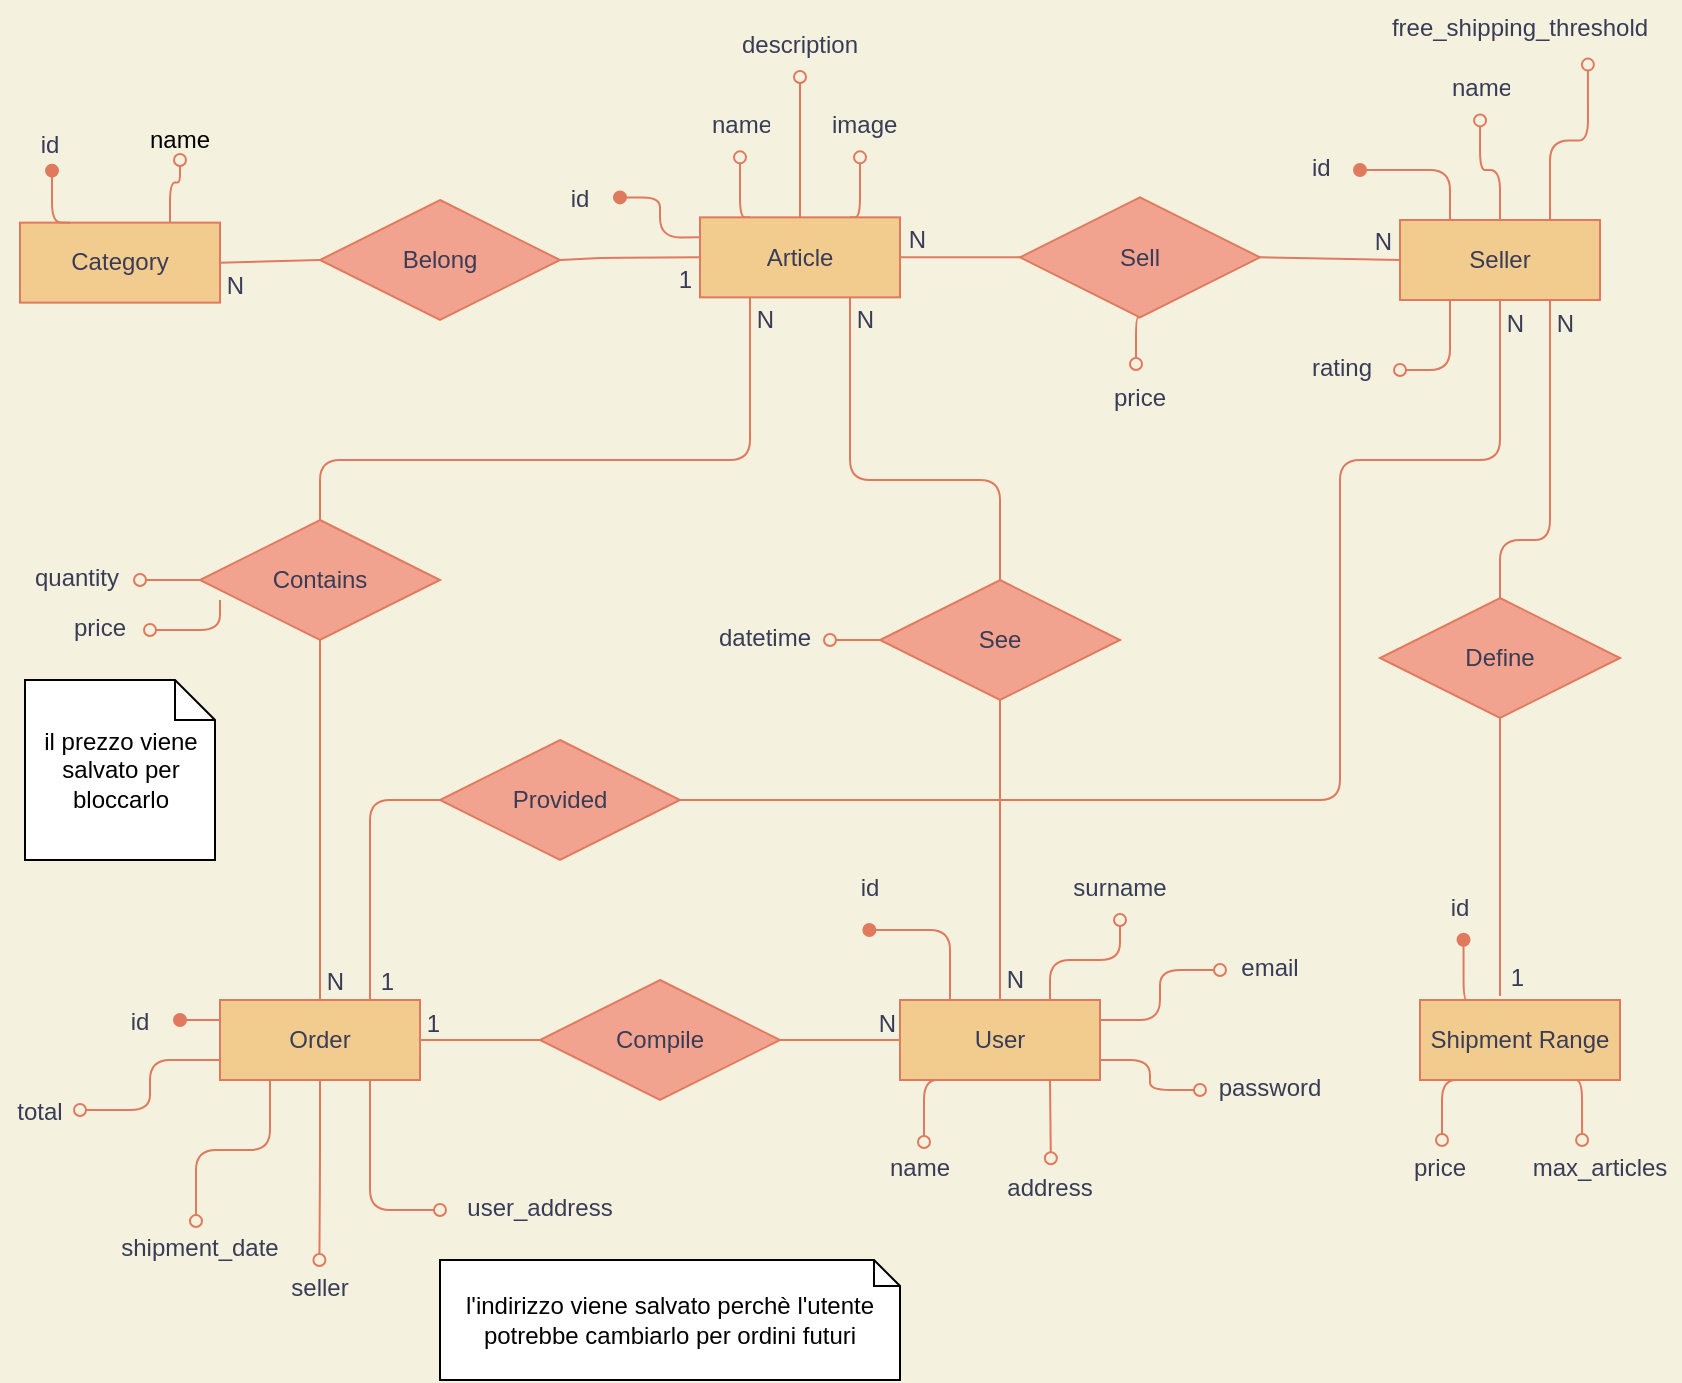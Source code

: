 <mxfile version="15.0.4" type="device"><diagram id="R2lEEEUBdFMjLlhIrx00" name="Page-1"><mxGraphModel dx="1422" dy="762" grid="1" gridSize="10" guides="1" tooltips="1" connect="1" arrows="1" fold="1" page="1" pageScale="1" pageWidth="850" pageHeight="1100" background="#F4F1DE" math="0" shadow="0" extFonts="Permanent Marker^https://fonts.googleapis.com/css?family=Permanent+Marker"><root><mxCell id="0"/><mxCell id="1" parent="0"/><mxCell id="-FKGB9jqLkH2_hyTQaql-25" style="edgeStyle=orthogonalEdgeStyle;orthogonalLoop=1;jettySize=auto;html=1;exitX=0;exitY=0.25;exitDx=0;exitDy=0;startFill=1;endArrow=oval;endFill=1;fontSize=11;labelBackgroundColor=#F4F1DE;strokeColor=#E07A5F;fontColor=#393C56;" parent="1" source="-FKGB9jqLkH2_hyTQaql-4" target="-FKGB9jqLkH2_hyTQaql-23" edge="1"><mxGeometry relative="1" as="geometry"/></mxCell><mxCell id="-FKGB9jqLkH2_hyTQaql-29" style="edgeStyle=orthogonalEdgeStyle;orthogonalLoop=1;jettySize=auto;html=1;exitX=0.5;exitY=0;exitDx=0;exitDy=0;startFill=1;endArrow=oval;endFill=0;fontSize=11;entryX=0.5;entryY=0.995;entryDx=0;entryDy=0;entryPerimeter=0;labelBackgroundColor=#F4F1DE;strokeColor=#E07A5F;fontColor=#393C56;" parent="1" source="-FKGB9jqLkH2_hyTQaql-4" target="-FKGB9jqLkH2_hyTQaql-28" edge="1"><mxGeometry relative="1" as="geometry"><mxPoint x="414" y="58.68" as="targetPoint"/></mxGeometry></mxCell><mxCell id="-FKGB9jqLkH2_hyTQaql-31" style="edgeStyle=orthogonalEdgeStyle;orthogonalLoop=1;jettySize=auto;html=1;exitX=0.75;exitY=0;exitDx=0;exitDy=0;entryX=0.4;entryY=1;entryDx=0;entryDy=0;entryPerimeter=0;startFill=1;endArrow=oval;endFill=0;fontSize=11;labelBackgroundColor=#F4F1DE;strokeColor=#E07A5F;fontColor=#393C56;" parent="1" source="-FKGB9jqLkH2_hyTQaql-4" target="-FKGB9jqLkH2_hyTQaql-30" edge="1"><mxGeometry relative="1" as="geometry"/></mxCell><mxCell id="-FKGB9jqLkH2_hyTQaql-32" style="edgeStyle=orthogonalEdgeStyle;orthogonalLoop=1;jettySize=auto;html=1;exitX=0.25;exitY=0;exitDx=0;exitDy=0;entryX=0.5;entryY=1;entryDx=0;entryDy=0;entryPerimeter=0;startFill=1;endArrow=oval;endFill=0;fontSize=11;labelBackgroundColor=#F4F1DE;strokeColor=#E07A5F;fontColor=#393C56;" parent="1" source="-FKGB9jqLkH2_hyTQaql-4" target="-FKGB9jqLkH2_hyTQaql-26" edge="1"><mxGeometry relative="1" as="geometry"/></mxCell><mxCell id="-FKGB9jqLkH2_hyTQaql-4" value="Article" style="whiteSpace=wrap;html=1;align=center;fillColor=#F2CC8F;strokeColor=#E07A5F;fontColor=#393C56;" parent="1" vertex="1"><mxGeometry x="360" y="118.68" width="100" height="40" as="geometry"/></mxCell><mxCell id="-FKGB9jqLkH2_hyTQaql-23" value="id" style="text;strokeColor=none;fillColor=none;spacingLeft=4;spacingRight=4;overflow=hidden;rotatable=0;points=[[0,0.5],[1,0.5]];portConstraint=eastwest;fontSize=12;align=center;html=0;verticalAlign=middle;fontColor=#393C56;" parent="1" vertex="1"><mxGeometry x="280" y="98.68" width="40" height="20" as="geometry"/></mxCell><mxCell id="-FKGB9jqLkH2_hyTQaql-26" value="name" style="text;strokeColor=none;fillColor=none;spacingLeft=4;spacingRight=4;overflow=hidden;rotatable=0;points=[[0,0.5],[1,0.5]];portConstraint=eastwest;fontSize=12;html=0;fontColor=#393C56;" parent="1" vertex="1"><mxGeometry x="360" y="58.68" width="40" height="30" as="geometry"/></mxCell><mxCell id="-FKGB9jqLkH2_hyTQaql-28" value="description" style="text;strokeColor=none;fillColor=none;spacingLeft=4;spacingRight=4;overflow=hidden;rotatable=0;points=[[0,0.5],[1,0.5]];portConstraint=eastwest;fontSize=12;html=0;fontColor=#393C56;" parent="1" vertex="1"><mxGeometry x="375" y="18.68" width="70" height="30" as="geometry"/></mxCell><mxCell id="-FKGB9jqLkH2_hyTQaql-30" value="image" style="text;strokeColor=none;fillColor=none;spacingLeft=4;spacingRight=4;overflow=hidden;rotatable=0;points=[[0,0.5],[1,0.5]];portConstraint=eastwest;fontSize=12;html=0;fontColor=#393C56;" parent="1" vertex="1"><mxGeometry x="420" y="58.68" width="50" height="30" as="geometry"/></mxCell><mxCell id="-FKGB9jqLkH2_hyTQaql-40" style="edgeStyle=orthogonalEdgeStyle;orthogonalLoop=1;jettySize=auto;html=1;exitX=0.25;exitY=0;exitDx=0;exitDy=0;startFill=1;endArrow=oval;endFill=1;fontSize=11;labelBackgroundColor=#F4F1DE;strokeColor=#E07A5F;fontColor=#393C56;" parent="1" source="-FKGB9jqLkH2_hyTQaql-35" target="-FKGB9jqLkH2_hyTQaql-36" edge="1"><mxGeometry relative="1" as="geometry"/></mxCell><mxCell id="-FKGB9jqLkH2_hyTQaql-41" style="edgeStyle=orthogonalEdgeStyle;orthogonalLoop=1;jettySize=auto;html=1;exitX=0.5;exitY=0;exitDx=0;exitDy=0;entryX=0.501;entryY=1.007;entryDx=0;entryDy=0;entryPerimeter=0;startFill=1;endArrow=oval;endFill=0;fontSize=11;labelBackgroundColor=#F4F1DE;strokeColor=#E07A5F;fontColor=#393C56;" parent="1" source="-FKGB9jqLkH2_hyTQaql-35" target="-FKGB9jqLkH2_hyTQaql-37" edge="1"><mxGeometry relative="1" as="geometry"/></mxCell><mxCell id="-FKGB9jqLkH2_hyTQaql-42" style="edgeStyle=orthogonalEdgeStyle;orthogonalLoop=1;jettySize=auto;html=1;exitX=0.75;exitY=0;exitDx=0;exitDy=0;startFill=1;endArrow=oval;endFill=0;fontSize=11;labelBackgroundColor=#F4F1DE;strokeColor=#E07A5F;fontColor=#393C56;entryX=0.493;entryY=1.077;entryDx=0;entryDy=0;entryPerimeter=0;" parent="1" source="-FKGB9jqLkH2_hyTQaql-35" edge="1"><mxGeometry relative="1" as="geometry"><mxPoint x="803.95" y="42.31" as="targetPoint"/><Array as="points"><mxPoint x="785" y="80.32"/><mxPoint x="804" y="80.32"/></Array></mxGeometry></mxCell><mxCell id="-FKGB9jqLkH2_hyTQaql-35" value="Seller" style="whiteSpace=wrap;html=1;align=center;verticalAlign=middle;fillColor=#F2CC8F;strokeColor=#E07A5F;fontColor=#393C56;" parent="1" vertex="1"><mxGeometry x="710" y="120" width="100" height="40" as="geometry"/></mxCell><mxCell id="-FKGB9jqLkH2_hyTQaql-36" value="id" style="text;strokeColor=none;fillColor=none;spacingLeft=4;spacingRight=4;overflow=hidden;rotatable=0;points=[[0,0.5],[1,0.5]];portConstraint=eastwest;fontSize=12;html=0;fontColor=#393C56;" parent="1" vertex="1"><mxGeometry x="660" y="80" width="30" height="30" as="geometry"/></mxCell><mxCell id="-FKGB9jqLkH2_hyTQaql-37" value="name" style="text;strokeColor=none;fillColor=none;spacingLeft=4;spacingRight=4;overflow=hidden;rotatable=0;points=[[0,0.5],[1,0.5]];portConstraint=eastwest;fontSize=12;html=0;fontColor=#393C56;" parent="1" vertex="1"><mxGeometry x="730" y="40" width="40" height="30" as="geometry"/></mxCell><mxCell id="-FKGB9jqLkH2_hyTQaql-38" value="rating" style="text;strokeColor=none;fillColor=none;spacingLeft=4;spacingRight=4;overflow=hidden;rotatable=0;points=[[0,0.5],[1,0.5]];portConstraint=eastwest;fontSize=12;html=0;fontColor=#393C56;" parent="1" vertex="1"><mxGeometry x="660" y="180" width="50" height="30" as="geometry"/></mxCell><mxCell id="-FKGB9jqLkH2_hyTQaql-39" value="free_shipping_threshold" style="text;strokeColor=none;fillColor=none;spacingLeft=4;spacingRight=4;overflow=hidden;rotatable=0;points=[[0,0.5],[1,0.5]];portConstraint=eastwest;fontSize=12;html=0;align=center;fontColor=#393C56;" parent="1" vertex="1"><mxGeometry x="695" y="10.0" width="150" height="30" as="geometry"/></mxCell><mxCell id="-FKGB9jqLkH2_hyTQaql-50" style="edgeStyle=orthogonalEdgeStyle;orthogonalLoop=1;jettySize=auto;html=1;exitX=0.5;exitY=1;exitDx=0;exitDy=0;startFill=1;endArrow=oval;endFill=0;fontSize=11;entryX=0.45;entryY=-0.1;entryDx=0;entryDy=0;entryPerimeter=0;labelBackgroundColor=#F4F1DE;strokeColor=#E07A5F;fontColor=#393C56;" parent="1" source="-FKGB9jqLkH2_hyTQaql-45" target="-FKGB9jqLkH2_hyTQaql-51" edge="1"><mxGeometry relative="1" as="geometry"><mxPoint x="580.32" y="195.0" as="targetPoint"/></mxGeometry></mxCell><mxCell id="-FKGB9jqLkH2_hyTQaql-45" value="Sell" style="shape=rhombus;perimeter=rhombusPerimeter;whiteSpace=wrap;html=1;align=center;strokeColor=#E07A5F;fontColor=#393C56;fillColor=#F2A38F;" parent="1" vertex="1"><mxGeometry x="520" y="108.68" width="120" height="60" as="geometry"/></mxCell><mxCell id="-FKGB9jqLkH2_hyTQaql-46" value="" style="endArrow=none;html=1;fontSize=11;exitX=0;exitY=0.5;exitDx=0;exitDy=0;entryX=1;entryY=0.5;entryDx=0;entryDy=0;labelBackgroundColor=#F4F1DE;strokeColor=#E07A5F;fontColor=#393C56;" parent="1" source="-FKGB9jqLkH2_hyTQaql-45" target="-FKGB9jqLkH2_hyTQaql-4" edge="1"><mxGeometry relative="1" as="geometry"><mxPoint x="460" y="138.68" as="sourcePoint"/><mxPoint x="510" y="188.68" as="targetPoint"/></mxGeometry></mxCell><mxCell id="-FKGB9jqLkH2_hyTQaql-47" value="N" style="resizable=0;html=1;align=right;verticalAlign=bottom;spacingLeft=0;fillColor=#F2CC8F;strokeColor=#E07A5F;fontColor=#393C56;" parent="-FKGB9jqLkH2_hyTQaql-46" connectable="0" vertex="1"><mxGeometry x="1" relative="1" as="geometry"><mxPoint x="13" as="offset"/></mxGeometry></mxCell><mxCell id="-FKGB9jqLkH2_hyTQaql-48" value="" style="endArrow=none;html=1;fontSize=11;exitX=1;exitY=0.5;exitDx=0;exitDy=0;entryX=0;entryY=0.5;entryDx=0;entryDy=0;labelBackgroundColor=#F4F1DE;strokeColor=#E07A5F;fontColor=#393C56;" parent="1" source="-FKGB9jqLkH2_hyTQaql-45" target="-FKGB9jqLkH2_hyTQaql-35" edge="1"><mxGeometry relative="1" as="geometry"><mxPoint x="650" y="140.0" as="sourcePoint"/><mxPoint x="830" y="170" as="targetPoint"/></mxGeometry></mxCell><mxCell id="-FKGB9jqLkH2_hyTQaql-49" value="N" style="resizable=0;html=1;align=right;verticalAlign=bottom;fillColor=#F2CC8F;strokeColor=#E07A5F;fontColor=#393C56;" parent="-FKGB9jqLkH2_hyTQaql-48" connectable="0" vertex="1"><mxGeometry x="1" relative="1" as="geometry"><mxPoint x="-3" as="offset"/></mxGeometry></mxCell><mxCell id="-FKGB9jqLkH2_hyTQaql-51" value="price" style="text;strokeColor=none;fillColor=none;spacingLeft=4;spacingRight=4;overflow=hidden;rotatable=0;points=[[0,0.5],[1,0.5]];portConstraint=eastwest;fontSize=12;align=center;html=0;fontColor=#393C56;" parent="1" vertex="1"><mxGeometry x="560" y="195" width="40" height="30" as="geometry"/></mxCell><mxCell id="-FKGB9jqLkH2_hyTQaql-56" style="edgeStyle=orthogonalEdgeStyle;orthogonalLoop=1;jettySize=auto;html=1;exitX=0;exitY=0.25;exitDx=0;exitDy=0;startFill=1;endArrow=oval;endFill=1;fontSize=11;entryX=1;entryY=0.5;entryDx=0;entryDy=0;labelBackgroundColor=#F4F1DE;strokeColor=#E07A5F;fontColor=#393C56;" parent="1" source="-FKGB9jqLkH2_hyTQaql-52" target="-FKGB9jqLkH2_hyTQaql-53" edge="1"><mxGeometry relative="1" as="geometry"><mxPoint x="95" y="519.862" as="targetPoint"/></mxGeometry></mxCell><mxCell id="-FKGB9jqLkH2_hyTQaql-57" style="edgeStyle=orthogonalEdgeStyle;orthogonalLoop=1;jettySize=auto;html=1;exitX=0;exitY=0.75;exitDx=0;exitDy=0;entryX=1;entryY=0.5;entryDx=0;entryDy=0;startFill=1;endArrow=oval;endFill=0;fontSize=11;labelBackgroundColor=#F4F1DE;strokeColor=#E07A5F;fontColor=#393C56;" parent="1" source="-FKGB9jqLkH2_hyTQaql-52" target="-FKGB9jqLkH2_hyTQaql-54" edge="1"><mxGeometry relative="1" as="geometry"><mxPoint x="75" y="555" as="targetPoint"/></mxGeometry></mxCell><mxCell id="-FKGB9jqLkH2_hyTQaql-58" style="edgeStyle=orthogonalEdgeStyle;orthogonalLoop=1;jettySize=auto;html=1;exitX=0.25;exitY=1;exitDx=0;exitDy=0;startFill=1;endArrow=oval;endFill=0;fontSize=11;entryX=0.48;entryY=0.018;entryDx=0;entryDy=0;entryPerimeter=0;labelBackgroundColor=#F4F1DE;strokeColor=#E07A5F;fontColor=#393C56;" parent="1" source="-FKGB9jqLkH2_hyTQaql-52" target="-FKGB9jqLkH2_hyTQaql-55" edge="1"><mxGeometry relative="1" as="geometry"><mxPoint x="133" y="616" as="targetPoint"/></mxGeometry></mxCell><mxCell id="-FKGB9jqLkH2_hyTQaql-52" value="Order" style="whiteSpace=wrap;html=1;align=center;fillColor=#F2CC8F;strokeColor=#E07A5F;fontColor=#393C56;" parent="1" vertex="1"><mxGeometry x="120" y="510" width="100" height="40" as="geometry"/></mxCell><mxCell id="-FKGB9jqLkH2_hyTQaql-53" value="id" style="text;strokeColor=none;fillColor=none;spacingLeft=4;spacingRight=4;overflow=hidden;rotatable=0;points=[[0,0.5],[1,0.5]];portConstraint=eastwest;fontSize=12;align=center;html=0;verticalAlign=middle;fontColor=#393C56;" parent="1" vertex="1"><mxGeometry x="60" y="510" width="40" height="20" as="geometry"/></mxCell><mxCell id="-FKGB9jqLkH2_hyTQaql-54" value="total" style="text;strokeColor=none;fillColor=none;spacingLeft=4;spacingRight=4;overflow=hidden;rotatable=0;points=[[0,0.5],[1,0.5]];portConstraint=eastwest;fontSize=12;align=center;html=0;verticalAlign=middle;fontColor=#393C56;" parent="1" vertex="1"><mxGeometry x="10" y="550" width="40" height="30" as="geometry"/></mxCell><mxCell id="-FKGB9jqLkH2_hyTQaql-55" value="shipment_date&#10;" style="text;strokeColor=none;fillColor=none;spacingLeft=4;spacingRight=4;overflow=hidden;rotatable=0;points=[[0,0.5],[1,0.5]];portConstraint=eastwest;fontSize=12;align=center;html=0;fontColor=#393C56;" parent="1" vertex="1"><mxGeometry x="60" y="620" width="100" height="30" as="geometry"/></mxCell><mxCell id="-FKGB9jqLkH2_hyTQaql-98" style="edgeStyle=orthogonalEdgeStyle;orthogonalLoop=1;jettySize=auto;html=1;entryX=1;entryY=0.5;entryDx=0;entryDy=0;startFill=1;endArrow=oval;endFill=0;fontSize=11;labelBackgroundColor=#F4F1DE;strokeColor=#E07A5F;fontColor=#393C56;" parent="1" source="-FKGB9jqLkH2_hyTQaql-59" target="-FKGB9jqLkH2_hyTQaql-68" edge="1"><mxGeometry relative="1" as="geometry"/></mxCell><mxCell id="-FKGB9jqLkH2_hyTQaql-59" value="Contains" style="shape=rhombus;perimeter=rhombusPerimeter;whiteSpace=wrap;html=1;align=center;strokeColor=#E07A5F;fontColor=#393C56;fillColor=#F2A38F;" parent="1" vertex="1"><mxGeometry x="110" y="270" width="120" height="60" as="geometry"/></mxCell><mxCell id="-FKGB9jqLkH2_hyTQaql-63" value="" style="endArrow=none;html=1;fontSize=11;exitX=0.5;exitY=1;exitDx=0;exitDy=0;entryX=0.5;entryY=0;entryDx=0;entryDy=0;labelBackgroundColor=#F4F1DE;strokeColor=#E07A5F;fontColor=#393C56;" parent="1" source="-FKGB9jqLkH2_hyTQaql-59" target="-FKGB9jqLkH2_hyTQaql-52" edge="1"><mxGeometry relative="1" as="geometry"><mxPoint x="250" y="280" as="sourcePoint"/><mxPoint x="410" y="280" as="targetPoint"/></mxGeometry></mxCell><mxCell id="-FKGB9jqLkH2_hyTQaql-64" value="N" style="resizable=0;html=1;align=right;verticalAlign=bottom;fillColor=#F2CC8F;strokeColor=#E07A5F;fontColor=#393C56;" parent="-FKGB9jqLkH2_hyTQaql-63" connectable="0" vertex="1"><mxGeometry x="1" relative="1" as="geometry"><mxPoint x="12" y="-0.34" as="offset"/></mxGeometry></mxCell><mxCell id="-FKGB9jqLkH2_hyTQaql-65" value="" style="endArrow=none;html=1;fontSize=11;exitX=0.5;exitY=0;exitDx=0;exitDy=0;labelBackgroundColor=#F4F1DE;strokeColor=#E07A5F;fontColor=#393C56;entryX=0.25;entryY=1;entryDx=0;entryDy=0;" parent="1" source="-FKGB9jqLkH2_hyTQaql-59" target="-FKGB9jqLkH2_hyTQaql-4" edge="1"><mxGeometry relative="1" as="geometry"><mxPoint x="280" y="250" as="sourcePoint"/><mxPoint x="440" y="250" as="targetPoint"/><Array as="points"><mxPoint x="170" y="240"/><mxPoint x="385" y="240"/></Array></mxGeometry></mxCell><mxCell id="-FKGB9jqLkH2_hyTQaql-66" value="N" style="resizable=0;html=1;align=right;verticalAlign=bottom;fillColor=#F2CC8F;strokeColor=#E07A5F;fontColor=#393C56;" parent="-FKGB9jqLkH2_hyTQaql-65" connectable="0" vertex="1"><mxGeometry x="1" relative="1" as="geometry"><mxPoint x="12" y="20.34" as="offset"/></mxGeometry></mxCell><mxCell id="-FKGB9jqLkH2_hyTQaql-68" value="quantity" style="text;strokeColor=none;fillColor=none;spacingLeft=4;spacingRight=7;overflow=hidden;rotatable=0;points=[[0,0.5],[1,0.5]];portConstraint=eastwest;fontSize=12;align=center;html=0;fontColor=#393C56;" parent="1" vertex="1"><mxGeometry x="20" y="285" width="60" height="30" as="geometry"/></mxCell><mxCell id="-FKGB9jqLkH2_hyTQaql-76" style="edgeStyle=orthogonalEdgeStyle;orthogonalLoop=1;jettySize=auto;html=1;exitX=0.25;exitY=1;exitDx=0;exitDy=0;entryX=0.55;entryY=0.033;entryDx=0;entryDy=0;entryPerimeter=0;startFill=1;endArrow=oval;endFill=0;fontSize=11;labelBackgroundColor=#F4F1DE;strokeColor=#E07A5F;fontColor=#393C56;" parent="1" source="-FKGB9jqLkH2_hyTQaql-69" target="-FKGB9jqLkH2_hyTQaql-71" edge="1"><mxGeometry relative="1" as="geometry"><mxPoint x="510" y="475" as="targetPoint"/></mxGeometry></mxCell><mxCell id="-FKGB9jqLkH2_hyTQaql-77" style="edgeStyle=orthogonalEdgeStyle;orthogonalLoop=1;jettySize=auto;html=1;exitX=0.75;exitY=0;exitDx=0;exitDy=0;entryX=0.5;entryY=1;entryDx=0;entryDy=0;entryPerimeter=0;startFill=1;endArrow=oval;endFill=0;fontSize=11;labelBackgroundColor=#F4F1DE;strokeColor=#E07A5F;fontColor=#393C56;" parent="1" source="-FKGB9jqLkH2_hyTQaql-69" target="-FKGB9jqLkH2_hyTQaql-72" edge="1"><mxGeometry relative="1" as="geometry"/></mxCell><mxCell id="-FKGB9jqLkH2_hyTQaql-78" style="edgeStyle=orthogonalEdgeStyle;orthogonalLoop=1;jettySize=auto;html=1;exitX=1;exitY=0.25;exitDx=0;exitDy=0;entryX=0;entryY=0.5;entryDx=0;entryDy=0;startFill=1;endArrow=oval;endFill=0;fontSize=11;labelBackgroundColor=#F4F1DE;strokeColor=#E07A5F;fontColor=#393C56;" parent="1" source="-FKGB9jqLkH2_hyTQaql-69" target="-FKGB9jqLkH2_hyTQaql-73" edge="1"><mxGeometry relative="1" as="geometry"/></mxCell><mxCell id="-FKGB9jqLkH2_hyTQaql-79" style="edgeStyle=orthogonalEdgeStyle;orthogonalLoop=1;jettySize=auto;html=1;exitX=1;exitY=0.75;exitDx=0;exitDy=0;entryX=0;entryY=0.5;entryDx=0;entryDy=0;startFill=1;endArrow=oval;endFill=0;fontSize=11;labelBackgroundColor=#F4F1DE;strokeColor=#E07A5F;fontColor=#393C56;" parent="1" source="-FKGB9jqLkH2_hyTQaql-69" target="-FKGB9jqLkH2_hyTQaql-74" edge="1"><mxGeometry relative="1" as="geometry"><mxPoint x="620" y="555" as="targetPoint"/></mxGeometry></mxCell><mxCell id="-FKGB9jqLkH2_hyTQaql-80" style="edgeStyle=orthogonalEdgeStyle;orthogonalLoop=1;jettySize=auto;html=1;exitX=0.75;exitY=1;exitDx=0;exitDy=0;startFill=1;endArrow=oval;endFill=0;fontSize=11;entryX=0.506;entryY=-0.028;entryDx=0;entryDy=0;entryPerimeter=0;labelBackgroundColor=#F4F1DE;strokeColor=#E07A5F;fontColor=#393C56;" parent="1" source="-FKGB9jqLkH2_hyTQaql-69" target="-FKGB9jqLkH2_hyTQaql-75" edge="1"><mxGeometry relative="1" as="geometry"><mxPoint x="541" y="630" as="targetPoint"/></mxGeometry></mxCell><mxCell id="-FKGB9jqLkH2_hyTQaql-81" style="edgeStyle=orthogonalEdgeStyle;orthogonalLoop=1;jettySize=auto;html=1;exitX=0.25;exitY=0;exitDx=0;exitDy=0;entryX=0.492;entryY=1.167;entryDx=0;entryDy=0;entryPerimeter=0;startFill=1;endArrow=oval;endFill=1;fontSize=11;labelBackgroundColor=#F4F1DE;strokeColor=#E07A5F;fontColor=#393C56;" parent="1" source="-FKGB9jqLkH2_hyTQaql-69" target="-FKGB9jqLkH2_hyTQaql-70" edge="1"><mxGeometry relative="1" as="geometry"><mxPoint x="449.68" y="474.34" as="targetPoint"/></mxGeometry></mxCell><mxCell id="-FKGB9jqLkH2_hyTQaql-69" value="User" style="whiteSpace=wrap;html=1;align=center;fillColor=#F2CC8F;strokeColor=#E07A5F;fontColor=#393C56;" parent="1" vertex="1"><mxGeometry x="460" y="510" width="100" height="40" as="geometry"/></mxCell><mxCell id="-FKGB9jqLkH2_hyTQaql-70" value="id" style="text;strokeColor=none;fillColor=none;spacingLeft=4;spacingRight=4;overflow=hidden;rotatable=0;points=[[0,0.5],[1,0.5]];portConstraint=eastwest;fontSize=12;align=center;html=0;fontColor=#393C56;" parent="1" vertex="1"><mxGeometry x="425" y="440" width="40" height="30" as="geometry"/></mxCell><mxCell id="-FKGB9jqLkH2_hyTQaql-71" value="name" style="text;strokeColor=none;fillColor=none;spacingLeft=4;spacingRight=4;overflow=hidden;rotatable=0;points=[[0,0.5],[1,0.5]];portConstraint=eastwest;fontSize=12;align=center;html=0;fontColor=#393C56;" parent="1" vertex="1"><mxGeometry x="450" y="580" width="40" height="30" as="geometry"/></mxCell><mxCell id="-FKGB9jqLkH2_hyTQaql-72" value="surname" style="text;strokeColor=none;fillColor=none;spacingLeft=4;spacingRight=4;overflow=hidden;rotatable=0;points=[[0,0.5],[1,0.5]];portConstraint=eastwest;fontSize=12;align=center;html=0;fontColor=#393C56;" parent="1" vertex="1"><mxGeometry x="540" y="440" width="60" height="30" as="geometry"/></mxCell><mxCell id="-FKGB9jqLkH2_hyTQaql-73" value="email" style="text;strokeColor=none;fillColor=none;spacingLeft=4;spacingRight=4;overflow=hidden;rotatable=0;points=[[0,0.5],[1,0.5]];portConstraint=eastwest;fontSize=12;align=center;html=0;fontColor=#393C56;" parent="1" vertex="1"><mxGeometry x="620" y="480" width="50" height="30" as="geometry"/></mxCell><mxCell id="-FKGB9jqLkH2_hyTQaql-74" value="password" style="text;strokeColor=none;fillColor=none;spacingLeft=4;spacingRight=4;overflow=hidden;rotatable=0;points=[[0,0.5],[1,0.5]];portConstraint=eastwest;fontSize=12;align=center;html=0;fontColor=#393C56;" parent="1" vertex="1"><mxGeometry x="610" y="540" width="70" height="30" as="geometry"/></mxCell><mxCell id="-FKGB9jqLkH2_hyTQaql-75" value="address" style="text;strokeColor=none;fillColor=none;spacingLeft=4;spacingRight=4;overflow=hidden;rotatable=0;points=[[0,0.5],[1,0.5]];portConstraint=eastwest;fontSize=12;align=center;html=0;fontColor=#393C56;" parent="1" vertex="1"><mxGeometry x="500" y="590" width="70" height="30" as="geometry"/></mxCell><mxCell id="-FKGB9jqLkH2_hyTQaql-82" value="Compile" style="shape=rhombus;perimeter=rhombusPerimeter;whiteSpace=wrap;html=1;align=center;strokeColor=#E07A5F;fontColor=#393C56;fillColor=#F2A38F;" parent="1" vertex="1"><mxGeometry x="280" y="500" width="120" height="60" as="geometry"/></mxCell><mxCell id="-FKGB9jqLkH2_hyTQaql-83" value="" style="endArrow=none;html=1;fontSize=11;entryX=0;entryY=0.5;entryDx=0;entryDy=0;exitX=1;exitY=0.5;exitDx=0;exitDy=0;labelBackgroundColor=#F4F1DE;strokeColor=#E07A5F;fontColor=#393C56;" parent="1" source="-FKGB9jqLkH2_hyTQaql-82" target="-FKGB9jqLkH2_hyTQaql-69" edge="1"><mxGeometry relative="1" as="geometry"><mxPoint x="390" y="550" as="sourcePoint"/><mxPoint x="550" y="550" as="targetPoint"/></mxGeometry></mxCell><mxCell id="-FKGB9jqLkH2_hyTQaql-84" value="N" style="resizable=0;html=1;align=right;verticalAlign=bottom;rotation=0;fillColor=#F2CC8F;strokeColor=#E07A5F;fontColor=#393C56;" parent="-FKGB9jqLkH2_hyTQaql-83" connectable="0" vertex="1"><mxGeometry x="1" relative="1" as="geometry"><mxPoint x="-2" as="offset"/></mxGeometry></mxCell><mxCell id="-FKGB9jqLkH2_hyTQaql-85" value="" style="endArrow=none;html=1;fontSize=11;entryX=1;entryY=0.5;entryDx=0;entryDy=0;exitX=0;exitY=0.5;exitDx=0;exitDy=0;labelBackgroundColor=#F4F1DE;strokeColor=#E07A5F;fontColor=#393C56;" parent="1" source="-FKGB9jqLkH2_hyTQaql-82" target="-FKGB9jqLkH2_hyTQaql-52" edge="1"><mxGeometry relative="1" as="geometry"><mxPoint x="250" y="600" as="sourcePoint"/><mxPoint x="410" y="600" as="targetPoint"/></mxGeometry></mxCell><mxCell id="-FKGB9jqLkH2_hyTQaql-86" value="1" style="resizable=0;html=1;align=right;verticalAlign=bottom;fillColor=#F2CC8F;strokeColor=#E07A5F;fontColor=#393C56;" parent="-FKGB9jqLkH2_hyTQaql-85" connectable="0" vertex="1"><mxGeometry x="1" relative="1" as="geometry"><mxPoint x="10" as="offset"/></mxGeometry></mxCell><mxCell id="-FKGB9jqLkH2_hyTQaql-93" style="edgeStyle=orthogonalEdgeStyle;orthogonalLoop=1;jettySize=auto;html=1;exitX=0.25;exitY=0;exitDx=0;exitDy=0;entryX=0.544;entryY=0.995;entryDx=0;entryDy=0;startFill=1;endArrow=oval;endFill=1;fontSize=11;entryPerimeter=0;labelBackgroundColor=#F4F1DE;strokeColor=#E07A5F;fontColor=#393C56;" parent="1" source="-FKGB9jqLkH2_hyTQaql-87" target="-FKGB9jqLkH2_hyTQaql-91" edge="1"><mxGeometry relative="1" as="geometry"/></mxCell><mxCell id="-FKGB9jqLkH2_hyTQaql-95" style="edgeStyle=orthogonalEdgeStyle;orthogonalLoop=1;jettySize=auto;html=1;exitX=0.75;exitY=1;exitDx=0;exitDy=0;startFill=1;endArrow=oval;endFill=0;fontSize=11;entryX=0.513;entryY=0;entryDx=0;entryDy=0;entryPerimeter=0;labelBackgroundColor=#F4F1DE;strokeColor=#E07A5F;fontColor=#393C56;" parent="1" source="-FKGB9jqLkH2_hyTQaql-87" edge="1"><mxGeometry relative="1" as="geometry"><mxPoint x="801.04" y="580" as="targetPoint"/></mxGeometry></mxCell><mxCell id="-FKGB9jqLkH2_hyTQaql-96" style="edgeStyle=orthogonalEdgeStyle;orthogonalLoop=1;jettySize=auto;html=1;exitX=0.25;exitY=1;exitDx=0;exitDy=0;entryX=0.525;entryY=0;entryDx=0;entryDy=0;entryPerimeter=0;startFill=1;endArrow=oval;endFill=0;fontSize=11;labelBackgroundColor=#F4F1DE;strokeColor=#E07A5F;fontColor=#393C56;" parent="1" source="-FKGB9jqLkH2_hyTQaql-87" target="-FKGB9jqLkH2_hyTQaql-92" edge="1"><mxGeometry relative="1" as="geometry"><mxPoint x="720.48" y="590.33" as="targetPoint"/></mxGeometry></mxCell><mxCell id="-FKGB9jqLkH2_hyTQaql-87" value="Shipment Range" style="whiteSpace=wrap;html=1;align=center;fillColor=#F2CC8F;strokeColor=#E07A5F;fontColor=#393C56;" parent="1" vertex="1"><mxGeometry x="720" y="510" width="100" height="40" as="geometry"/></mxCell><mxCell id="-FKGB9jqLkH2_hyTQaql-89" value="max_articles" style="text;strokeColor=none;fillColor=none;spacingLeft=4;spacingRight=4;overflow=hidden;rotatable=0;points=[[0,0.5],[1,0.5]];portConstraint=eastwest;fontSize=12;align=center;html=0;fontColor=#393C56;" parent="1" vertex="1"><mxGeometry x="770" y="580" width="80" height="30" as="geometry"/></mxCell><mxCell id="-FKGB9jqLkH2_hyTQaql-91" value="id" style="text;strokeColor=none;fillColor=none;spacingLeft=4;spacingRight=4;overflow=hidden;rotatable=0;points=[[0,0.5],[1,0.5]];portConstraint=eastwest;fontSize=12;align=center;html=0;fontColor=#393C56;" parent="1" vertex="1"><mxGeometry x="720" y="450" width="40" height="30" as="geometry"/></mxCell><mxCell id="-FKGB9jqLkH2_hyTQaql-92" value="price" style="text;strokeColor=none;fillColor=none;spacingLeft=4;spacingRight=4;overflow=hidden;rotatable=0;points=[[0,0.5],[1,0.5]];portConstraint=eastwest;fontSize=12;align=center;html=0;fontColor=#393C56;" parent="1" vertex="1"><mxGeometry x="710" y="580" width="40" height="30" as="geometry"/></mxCell><mxCell id="-FKGB9jqLkH2_hyTQaql-97" value="Define" style="shape=rhombus;perimeter=rhombusPerimeter;whiteSpace=wrap;html=1;align=center;strokeColor=#E07A5F;fontColor=#393C56;fillColor=#F2A38F;" parent="1" vertex="1"><mxGeometry x="700" y="309" width="120" height="60" as="geometry"/></mxCell><mxCell id="3" value="seller" style="text;strokeColor=none;fillColor=none;spacingLeft=4;spacingRight=4;overflow=hidden;rotatable=0;points=[[0,0.5],[1,0.5]];portConstraint=eastwest;fontSize=12;align=center;html=0;fontColor=#393C56;" parent="1" vertex="1"><mxGeometry x="120" y="640" width="100" height="30" as="geometry"/></mxCell><mxCell id="4" value="user_address" style="text;strokeColor=none;fillColor=none;spacingLeft=4;spacingRight=4;overflow=hidden;rotatable=0;points=[[0,0.5],[1,0.5]];portConstraint=eastwest;fontSize=12;align=center;html=0;fontColor=#393C56;" parent="1" vertex="1"><mxGeometry x="230" y="600" width="100" height="30" as="geometry"/></mxCell><mxCell id="7" style="edgeStyle=orthogonalEdgeStyle;orthogonalLoop=1;jettySize=auto;html=1;startFill=1;endArrow=oval;endFill=0;fontSize=11;entryX=0.497;entryY=0;entryDx=0;entryDy=0;entryPerimeter=0;labelBackgroundColor=#F4F1DE;strokeColor=#E07A5F;fontColor=#393C56;exitX=0.5;exitY=1;exitDx=0;exitDy=0;" parent="1" source="-FKGB9jqLkH2_hyTQaql-52" target="3" edge="1"><mxGeometry relative="1" as="geometry"><mxPoint x="169.71" y="680.54" as="targetPoint"/><mxPoint x="169.71" y="560" as="sourcePoint"/></mxGeometry></mxCell><mxCell id="8" style="edgeStyle=orthogonalEdgeStyle;orthogonalLoop=1;jettySize=auto;html=1;exitX=0.75;exitY=1;exitDx=0;exitDy=0;startFill=1;endArrow=oval;endFill=0;fontSize=11;labelBackgroundColor=#F4F1DE;strokeColor=#E07A5F;fontColor=#393C56;" parent="1" source="-FKGB9jqLkH2_hyTQaql-52" target="4" edge="1"><mxGeometry relative="1" as="geometry"><mxPoint x="220" y="650" as="targetPoint"/><mxPoint x="257" y="579.46" as="sourcePoint"/></mxGeometry></mxCell><mxCell id="ugfhqJx1WZhPLG2zEnfz-8" value="Category" style="whiteSpace=wrap;html=1;align=center;fillColor=#F2CC8F;strokeColor=#E07A5F;fontColor=#393C56;" vertex="1" parent="1"><mxGeometry x="20" y="121.32" width="100" height="40" as="geometry"/></mxCell><mxCell id="ugfhqJx1WZhPLG2zEnfz-9" style="edgeStyle=orthogonalEdgeStyle;orthogonalLoop=1;jettySize=auto;html=1;entryX=1;entryY=0.5;entryDx=0;entryDy=0;startFill=1;endArrow=oval;endFill=0;fontSize=11;labelBackgroundColor=#F4F1DE;strokeColor=#E07A5F;fontColor=#393C56;exitX=0.25;exitY=1;exitDx=0;exitDy=0;" edge="1" parent="1" source="-FKGB9jqLkH2_hyTQaql-35" target="-FKGB9jqLkH2_hyTQaql-38"><mxGeometry relative="1" as="geometry"><mxPoint x="760" y="210" as="sourcePoint"/><mxPoint x="760.04" y="80.21" as="targetPoint"/></mxGeometry></mxCell><mxCell id="ugfhqJx1WZhPLG2zEnfz-10" value="" style="endArrow=none;html=1;fontSize=11;exitX=0.5;exitY=0;exitDx=0;exitDy=0;labelBackgroundColor=#F4F1DE;strokeColor=#E07A5F;fontColor=#393C56;entryX=0.75;entryY=1;entryDx=0;entryDy=0;" edge="1" parent="1" source="-FKGB9jqLkH2_hyTQaql-97" target="-FKGB9jqLkH2_hyTQaql-35"><mxGeometry relative="1" as="geometry"><mxPoint x="180" y="280" as="sourcePoint"/><mxPoint x="256.293" y="168.68" as="targetPoint"/><Array as="points"><mxPoint x="760" y="280"/><mxPoint x="785" y="280"/></Array></mxGeometry></mxCell><mxCell id="ugfhqJx1WZhPLG2zEnfz-11" value="N" style="resizable=0;html=1;align=right;verticalAlign=bottom;fillColor=#F2CC8F;strokeColor=#E07A5F;fontColor=#393C56;" connectable="0" vertex="1" parent="ugfhqJx1WZhPLG2zEnfz-10"><mxGeometry x="1" relative="1" as="geometry"><mxPoint x="12" y="20.34" as="offset"/></mxGeometry></mxCell><mxCell id="ugfhqJx1WZhPLG2zEnfz-12" value="" style="endArrow=none;html=1;fontSize=11;exitX=0.5;exitY=1;exitDx=0;exitDy=0;labelBackgroundColor=#F4F1DE;strokeColor=#E07A5F;fontColor=#393C56;entryX=0.4;entryY=-0.05;entryDx=0;entryDy=0;entryPerimeter=0;" edge="1" parent="1" source="-FKGB9jqLkH2_hyTQaql-97" target="-FKGB9jqLkH2_hyTQaql-87"><mxGeometry relative="1" as="geometry"><mxPoint x="770" y="260" as="sourcePoint"/><mxPoint x="770" y="170" as="targetPoint"/><Array as="points"/></mxGeometry></mxCell><mxCell id="ugfhqJx1WZhPLG2zEnfz-13" value="1" style="resizable=0;html=1;align=right;verticalAlign=bottom;fillColor=#F2CC8F;strokeColor=#E07A5F;fontColor=#393C56;" connectable="0" vertex="1" parent="ugfhqJx1WZhPLG2zEnfz-12"><mxGeometry x="1" relative="1" as="geometry"><mxPoint x="12" y="-1" as="offset"/></mxGeometry></mxCell><mxCell id="ugfhqJx1WZhPLG2zEnfz-15" style="edgeStyle=orthogonalEdgeStyle;orthogonalLoop=1;jettySize=auto;html=1;exitX=0.75;exitY=0;exitDx=0;exitDy=0;startFill=1;endArrow=oval;endFill=0;fontSize=11;labelBackgroundColor=#F4F1DE;strokeColor=#E07A5F;fontColor=#393C56;entryX=0.5;entryY=1;entryDx=0;entryDy=0;" edge="1" parent="1" source="ugfhqJx1WZhPLG2zEnfz-8" target="ugfhqJx1WZhPLG2zEnfz-16"><mxGeometry relative="1" as="geometry"><mxPoint x="-180" y="-8.68" as="sourcePoint"/><mxPoint x="70" y="101.32" as="targetPoint"/><Array as="points"><mxPoint x="95" y="101.32"/><mxPoint x="100" y="101.32"/></Array></mxGeometry></mxCell><mxCell id="ugfhqJx1WZhPLG2zEnfz-16" value="name" style="text;html=1;strokeColor=none;fillColor=none;align=center;verticalAlign=middle;whiteSpace=wrap;rounded=0;" vertex="1" parent="1"><mxGeometry x="80" y="70" width="40" height="20" as="geometry"/></mxCell><mxCell id="ugfhqJx1WZhPLG2zEnfz-17" style="edgeStyle=orthogonalEdgeStyle;orthogonalLoop=1;jettySize=auto;html=1;startFill=1;endArrow=oval;endFill=1;fontSize=11;labelBackgroundColor=#F4F1DE;strokeColor=#E07A5F;fontColor=#393C56;exitX=0.25;exitY=0;exitDx=0;exitDy=0;entryX=0.525;entryY=1.2;entryDx=0;entryDy=0;entryPerimeter=0;" edge="1" parent="1" target="ugfhqJx1WZhPLG2zEnfz-18" source="ugfhqJx1WZhPLG2zEnfz-8"><mxGeometry relative="1" as="geometry"><mxPoint x="40" y="121.32" as="sourcePoint"/></mxGeometry></mxCell><mxCell id="ugfhqJx1WZhPLG2zEnfz-18" value="id" style="text;strokeColor=none;fillColor=none;spacingLeft=4;spacingRight=4;overflow=hidden;rotatable=0;points=[[0,0.5],[1,0.5]];portConstraint=eastwest;fontSize=12;align=center;html=0;verticalAlign=middle;fontColor=#393C56;" vertex="1" parent="1"><mxGeometry x="15" y="71.32" width="40" height="20" as="geometry"/></mxCell><mxCell id="ugfhqJx1WZhPLG2zEnfz-19" value="Belong" style="shape=rhombus;perimeter=rhombusPerimeter;whiteSpace=wrap;html=1;align=center;strokeColor=#E07A5F;fontColor=#393C56;fillColor=#F2A38F;" vertex="1" parent="1"><mxGeometry x="170" y="110" width="120" height="60" as="geometry"/></mxCell><mxCell id="ugfhqJx1WZhPLG2zEnfz-21" value="" style="endArrow=none;html=1;fontSize=11;exitX=1;exitY=0.5;exitDx=0;exitDy=0;labelBackgroundColor=#F4F1DE;strokeColor=#E07A5F;fontColor=#393C56;entryX=0;entryY=0.5;entryDx=0;entryDy=0;" edge="1" parent="1" source="ugfhqJx1WZhPLG2zEnfz-19" target="-FKGB9jqLkH2_hyTQaql-4"><mxGeometry relative="1" as="geometry"><mxPoint x="180" y="280" as="sourcePoint"/><mxPoint x="420" y="168.68" as="targetPoint"/><Array as="points"><mxPoint x="310" y="139"/></Array></mxGeometry></mxCell><mxCell id="ugfhqJx1WZhPLG2zEnfz-22" value="1" style="resizable=0;html=1;align=right;verticalAlign=bottom;fillColor=#F2CC8F;strokeColor=#E07A5F;fontColor=#393C56;" connectable="0" vertex="1" parent="ugfhqJx1WZhPLG2zEnfz-21"><mxGeometry x="1" relative="1" as="geometry"><mxPoint x="-3" y="20" as="offset"/></mxGeometry></mxCell><mxCell id="ugfhqJx1WZhPLG2zEnfz-23" value="" style="endArrow=none;html=1;fontSize=11;exitX=0;exitY=0.5;exitDx=0;exitDy=0;labelBackgroundColor=#F4F1DE;strokeColor=#E07A5F;fontColor=#393C56;entryX=1;entryY=0.5;entryDx=0;entryDy=0;spacingLeft=25;" edge="1" parent="1" source="ugfhqJx1WZhPLG2zEnfz-19" target="ugfhqJx1WZhPLG2zEnfz-8"><mxGeometry relative="1" as="geometry"><mxPoint x="300" y="150" as="sourcePoint"/><mxPoint x="370" y="148.68" as="targetPoint"/><Array as="points"/></mxGeometry></mxCell><mxCell id="ugfhqJx1WZhPLG2zEnfz-24" value="N" style="resizable=0;html=1;align=right;verticalAlign=bottom;fillColor=#F2CC8F;strokeColor=#E07A5F;fontColor=#393C56;" connectable="0" vertex="1" parent="ugfhqJx1WZhPLG2zEnfz-23"><mxGeometry x="1" relative="1" as="geometry"><mxPoint x="12" y="20" as="offset"/></mxGeometry></mxCell><mxCell id="ugfhqJx1WZhPLG2zEnfz-41" value="See" style="shape=rhombus;perimeter=rhombusPerimeter;whiteSpace=wrap;html=1;align=center;strokeColor=#E07A5F;fontColor=#393C56;fillColor=#F2A38F;" vertex="1" parent="1"><mxGeometry x="450" y="300" width="120" height="60" as="geometry"/></mxCell><mxCell id="ugfhqJx1WZhPLG2zEnfz-42" value="" style="endArrow=none;html=1;fontSize=11;exitX=0.5;exitY=0;exitDx=0;exitDy=0;labelBackgroundColor=#F4F1DE;strokeColor=#E07A5F;fontColor=#393C56;entryX=0.75;entryY=1;entryDx=0;entryDy=0;" edge="1" parent="1" source="ugfhqJx1WZhPLG2zEnfz-41" target="-FKGB9jqLkH2_hyTQaql-4"><mxGeometry relative="1" as="geometry"><mxPoint x="180" y="280" as="sourcePoint"/><mxPoint x="395" y="168.68" as="targetPoint"/><Array as="points"><mxPoint x="510" y="250"/><mxPoint x="435" y="250"/></Array></mxGeometry></mxCell><mxCell id="ugfhqJx1WZhPLG2zEnfz-43" value="N" style="resizable=0;html=1;align=right;verticalAlign=bottom;fillColor=#F2CC8F;strokeColor=#E07A5F;fontColor=#393C56;" connectable="0" vertex="1" parent="ugfhqJx1WZhPLG2zEnfz-42"><mxGeometry x="1" relative="1" as="geometry"><mxPoint x="12" y="20.34" as="offset"/></mxGeometry></mxCell><mxCell id="ugfhqJx1WZhPLG2zEnfz-44" value="" style="endArrow=none;html=1;fontSize=11;exitX=0.5;exitY=1;exitDx=0;exitDy=0;labelBackgroundColor=#F4F1DE;strokeColor=#E07A5F;fontColor=#393C56;entryX=0.5;entryY=0;entryDx=0;entryDy=0;" edge="1" parent="1" source="ugfhqJx1WZhPLG2zEnfz-41" target="-FKGB9jqLkH2_hyTQaql-69"><mxGeometry relative="1" as="geometry"><mxPoint x="510" y="310" as="sourcePoint"/><mxPoint x="445" y="168.68" as="targetPoint"/><Array as="points"><mxPoint x="510" y="390"/></Array></mxGeometry></mxCell><mxCell id="ugfhqJx1WZhPLG2zEnfz-45" value="N" style="resizable=0;html=1;align=right;verticalAlign=bottom;fillColor=#F2CC8F;strokeColor=#E07A5F;fontColor=#393C56;" connectable="0" vertex="1" parent="ugfhqJx1WZhPLG2zEnfz-44"><mxGeometry x="1" relative="1" as="geometry"><mxPoint x="12" y="-2" as="offset"/></mxGeometry></mxCell><mxCell id="ugfhqJx1WZhPLG2zEnfz-46" value="datetime" style="text;strokeColor=none;fillColor=none;spacingLeft=4;spacingRight=4;overflow=hidden;rotatable=0;points=[[0,0.5],[1,0.5]];portConstraint=eastwest;fontSize=12;align=center;html=0;fontColor=#393C56;" vertex="1" parent="1"><mxGeometry x="360" y="315" width="65" height="30" as="geometry"/></mxCell><mxCell id="ugfhqJx1WZhPLG2zEnfz-47" style="edgeStyle=orthogonalEdgeStyle;orthogonalLoop=1;jettySize=auto;html=1;startFill=1;endArrow=oval;endFill=0;fontSize=11;labelBackgroundColor=#F4F1DE;strokeColor=#E07A5F;fontColor=#393C56;exitX=0;exitY=0.5;exitDx=0;exitDy=0;entryX=1;entryY=0.5;entryDx=0;entryDy=0;" edge="1" parent="1" source="ugfhqJx1WZhPLG2zEnfz-41" target="ugfhqJx1WZhPLG2zEnfz-46"><mxGeometry relative="1" as="geometry"><mxPoint x="120" y="310" as="sourcePoint"/><mxPoint x="420" y="330" as="targetPoint"/><Array as="points"><mxPoint x="430" y="330"/><mxPoint x="430" y="330"/></Array></mxGeometry></mxCell><mxCell id="ugfhqJx1WZhPLG2zEnfz-48" value="price" style="text;strokeColor=none;fillColor=none;spacingLeft=4;spacingRight=4;overflow=hidden;rotatable=0;points=[[0,0.5],[1,0.5]];portConstraint=eastwest;fontSize=12;align=center;html=0;fontColor=#393C56;" vertex="1" parent="1"><mxGeometry x="35" y="310" width="50" height="30" as="geometry"/></mxCell><mxCell id="ugfhqJx1WZhPLG2zEnfz-49" style="edgeStyle=orthogonalEdgeStyle;orthogonalLoop=1;jettySize=auto;html=1;entryX=1;entryY=0.5;entryDx=0;entryDy=0;startFill=1;endArrow=oval;endFill=0;fontSize=11;labelBackgroundColor=#F4F1DE;strokeColor=#E07A5F;fontColor=#393C56;" edge="1" parent="1" target="ugfhqJx1WZhPLG2zEnfz-48"><mxGeometry relative="1" as="geometry"><mxPoint x="120" y="310" as="sourcePoint"/><mxPoint x="95" y="310" as="targetPoint"/><Array as="points"><mxPoint x="120" y="325"/></Array></mxGeometry></mxCell><mxCell id="ugfhqJx1WZhPLG2zEnfz-50" value="il prezzo viene salvato per bloccarlo" style="shape=note;size=20;whiteSpace=wrap;html=1;" vertex="1" parent="1"><mxGeometry x="22.5" y="350" width="95" height="90" as="geometry"/></mxCell><mxCell id="ugfhqJx1WZhPLG2zEnfz-51" value="l'indirizzo viene salvato perchè l'utente potrebbe cambiarlo per ordini futuri" style="shape=note;size=13;whiteSpace=wrap;html=1;" vertex="1" parent="1"><mxGeometry x="230" y="640" width="230" height="60" as="geometry"/></mxCell><mxCell id="ugfhqJx1WZhPLG2zEnfz-52" value="Provided" style="shape=rhombus;perimeter=rhombusPerimeter;whiteSpace=wrap;html=1;align=center;strokeColor=#E07A5F;fontColor=#393C56;fillColor=#F2A38F;" vertex="1" parent="1"><mxGeometry x="230" y="380" width="120" height="60" as="geometry"/></mxCell><mxCell id="ugfhqJx1WZhPLG2zEnfz-53" value="" style="endArrow=none;html=1;fontSize=11;labelBackgroundColor=#F4F1DE;strokeColor=#E07A5F;fontColor=#393C56;entryX=0.75;entryY=0;entryDx=0;entryDy=0;exitX=0;exitY=0.5;exitDx=0;exitDy=0;" edge="1" parent="1" source="ugfhqJx1WZhPLG2zEnfz-52" target="-FKGB9jqLkH2_hyTQaql-52"><mxGeometry relative="1" as="geometry"><mxPoint x="195" y="410" as="sourcePoint"/><mxPoint x="230" y="480" as="targetPoint"/><Array as="points"><mxPoint x="195" y="410"/></Array></mxGeometry></mxCell><mxCell id="ugfhqJx1WZhPLG2zEnfz-54" value="1" style="resizable=0;html=1;align=right;verticalAlign=bottom;fillColor=#F2CC8F;strokeColor=#E07A5F;fontColor=#393C56;" connectable="0" vertex="1" parent="ugfhqJx1WZhPLG2zEnfz-53"><mxGeometry x="1" relative="1" as="geometry"><mxPoint x="12" y="-1" as="offset"/></mxGeometry></mxCell><mxCell id="ugfhqJx1WZhPLG2zEnfz-55" value="" style="endArrow=none;html=1;fontSize=11;exitX=1;exitY=0.5;exitDx=0;exitDy=0;labelBackgroundColor=#F4F1DE;strokeColor=#E07A5F;fontColor=#393C56;entryX=0.5;entryY=1;entryDx=0;entryDy=0;" edge="1" parent="1" source="ugfhqJx1WZhPLG2zEnfz-52" target="-FKGB9jqLkH2_hyTQaql-35"><mxGeometry relative="1" as="geometry"><mxPoint x="610" y="375" as="sourcePoint"/><mxPoint x="610" y="285" as="targetPoint"/><Array as="points"><mxPoint x="680" y="410"/><mxPoint x="680" y="240"/><mxPoint x="760" y="240"/></Array></mxGeometry></mxCell><mxCell id="ugfhqJx1WZhPLG2zEnfz-56" value="N" style="resizable=0;html=1;align=right;verticalAlign=bottom;fillColor=#F2CC8F;strokeColor=#E07A5F;fontColor=#393C56;" connectable="0" vertex="1" parent="ugfhqJx1WZhPLG2zEnfz-55"><mxGeometry x="1" relative="1" as="geometry"><mxPoint x="12" y="20.34" as="offset"/></mxGeometry></mxCell></root></mxGraphModel></diagram></mxfile>